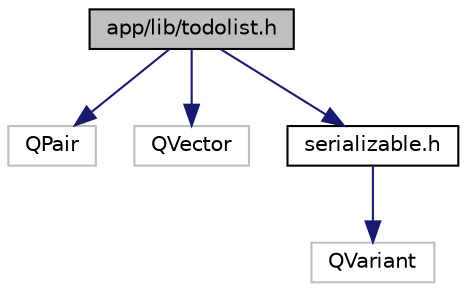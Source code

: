 digraph "app/lib/todolist.h"
{
 // LATEX_PDF_SIZE
  edge [fontname="Helvetica",fontsize="10",labelfontname="Helvetica",labelfontsize="10"];
  node [fontname="Helvetica",fontsize="10",shape=record];
  Node1 [label="app/lib/todolist.h",height=0.2,width=0.4,color="black", fillcolor="grey75", style="filled", fontcolor="black",tooltip=" "];
  Node1 -> Node2 [color="midnightblue",fontsize="10",style="solid"];
  Node2 [label="QPair",height=0.2,width=0.4,color="grey75", fillcolor="white", style="filled",tooltip=" "];
  Node1 -> Node3 [color="midnightblue",fontsize="10",style="solid"];
  Node3 [label="QVector",height=0.2,width=0.4,color="grey75", fillcolor="white", style="filled",tooltip=" "];
  Node1 -> Node4 [color="midnightblue",fontsize="10",style="solid"];
  Node4 [label="serializable.h",height=0.2,width=0.4,color="black", fillcolor="white", style="filled",URL="$serializable_8h.html",tooltip=" "];
  Node4 -> Node5 [color="midnightblue",fontsize="10",style="solid"];
  Node5 [label="QVariant",height=0.2,width=0.4,color="grey75", fillcolor="white", style="filled",tooltip=" "];
}
